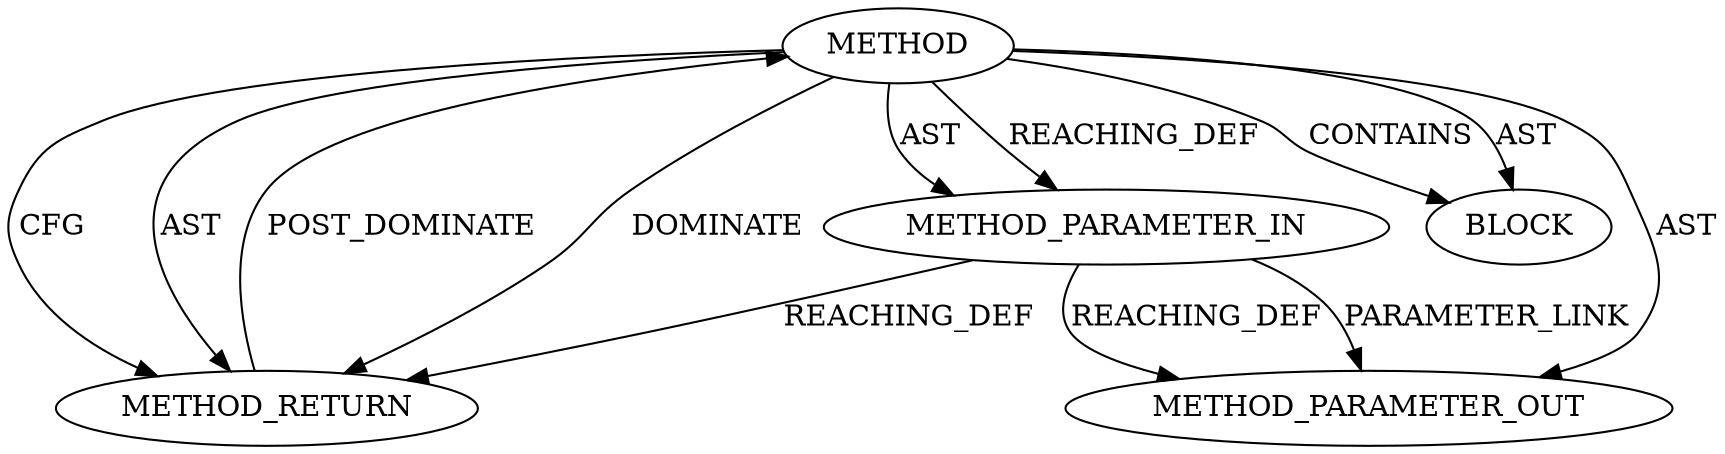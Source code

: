 digraph {
  27224 [label=METHOD_PARAMETER_OUT ORDER=1 CODE="p1" IS_VARIADIC=false TYPE_FULL_NAME="ANY" EVALUATION_STRATEGY="BY_VALUE" INDEX=1 NAME="p1"]
  25541 [label=METHOD_RETURN ORDER=2 CODE="RET" TYPE_FULL_NAME="ANY" EVALUATION_STRATEGY="BY_VALUE"]
  25538 [label=METHOD AST_PARENT_TYPE="NAMESPACE_BLOCK" AST_PARENT_FULL_NAME="<global>" ORDER=0 CODE="<empty>" FULL_NAME="OBJ_obj2nid" IS_EXTERNAL=true FILENAME="<empty>" SIGNATURE="" NAME="OBJ_obj2nid"]
  25540 [label=BLOCK ORDER=1 ARGUMENT_INDEX=1 CODE="<empty>" TYPE_FULL_NAME="ANY"]
  25539 [label=METHOD_PARAMETER_IN ORDER=1 CODE="p1" IS_VARIADIC=false TYPE_FULL_NAME="ANY" EVALUATION_STRATEGY="BY_VALUE" INDEX=1 NAME="p1"]
  25538 -> 25541 [label=CFG ]
  25538 -> 25541 [label=AST ]
  25538 -> 25541 [label=DOMINATE ]
  25539 -> 27224 [label=REACHING_DEF VARIABLE="p1"]
  25538 -> 25539 [label=AST ]
  25538 -> 25540 [label=CONTAINS ]
  25538 -> 25540 [label=AST ]
  25538 -> 25539 [label=REACHING_DEF VARIABLE=""]
  25538 -> 27224 [label=AST ]
  25539 -> 27224 [label=PARAMETER_LINK ]
  25541 -> 25538 [label=POST_DOMINATE ]
  25539 -> 25541 [label=REACHING_DEF VARIABLE="p1"]
}
